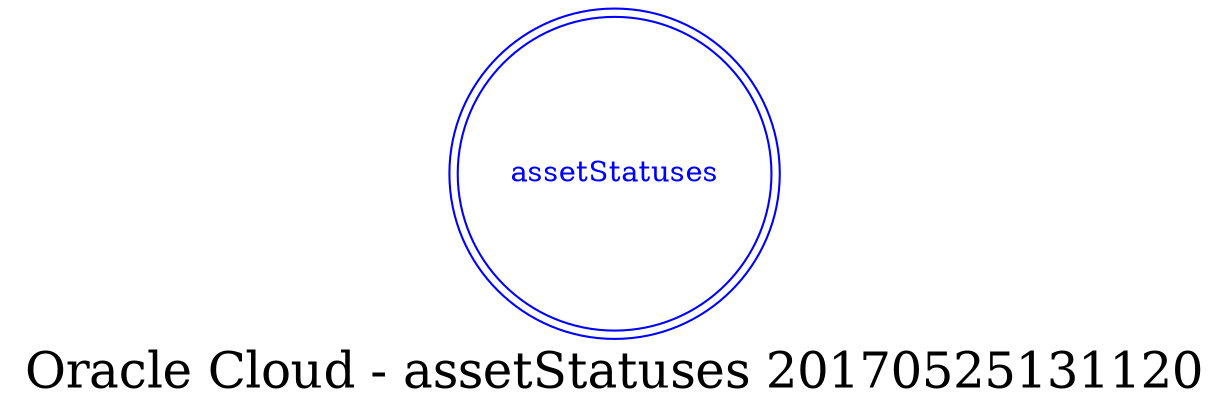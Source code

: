 digraph LexiconGraph {
graph[label="Oracle Cloud - assetStatuses 20170525131120", fontsize=24]
splines=true
"assetStatuses" [color=blue, fontcolor=blue, shape=doublecircle]
}
